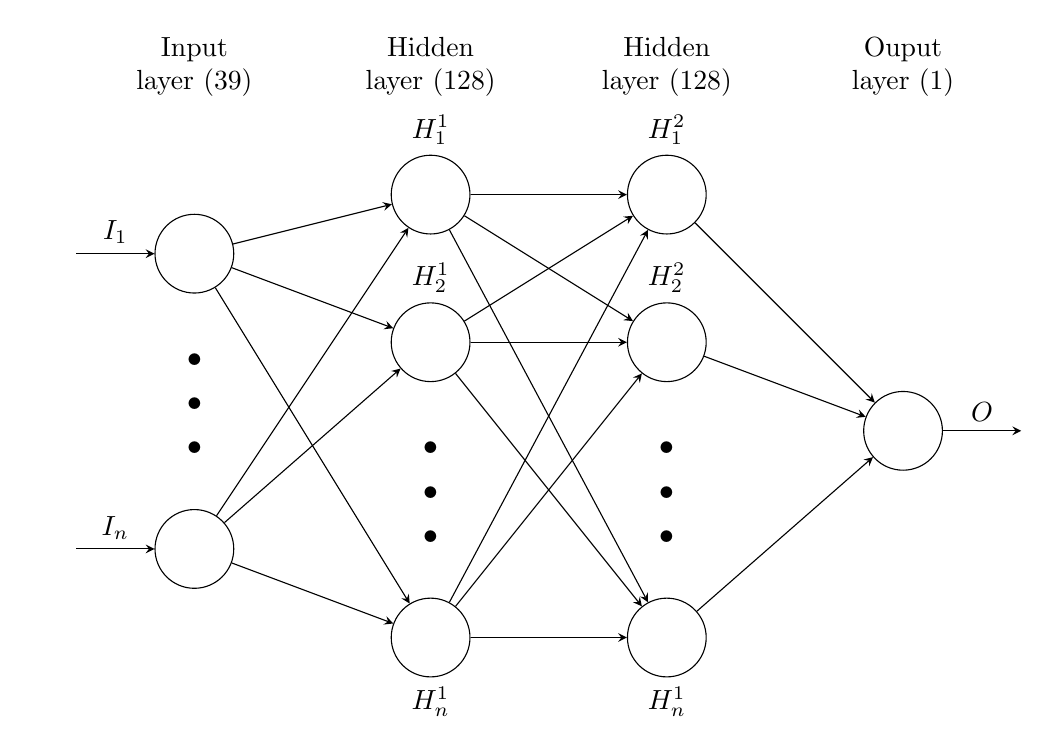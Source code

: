 \tikzset{%
  every neuron/.style={
    circle,
    draw,
    minimum size=1cm
  },
  neuron missing/.style={
    draw=none, 
    scale=4,
    text height=0.333cm,
    execute at begin node=\color{black}$\vdots$
  },
}

\begin{tikzpicture}[x=1.5cm, y=1.5cm, >=stealth]

% Draw neurons
\foreach \m/\l [count=\y] in {1,missing,2}
  \node [every neuron/.try, neuron \m/.try] (input-\m) at (0,2-\y*1.25) {};

\foreach \m [count=\y] in {1,2,missing,3}
  \node [every neuron/.try, neuron \m/.try ] (hidden1-\m) at (2,2.5-\y*1.25) {};

\foreach \m [count=\y] in {1,2,missing,3}
  \node [every neuron/.try, neuron \m/.try ] (hidden2-\m) at (4,2.5-\y*1.25) {};

\node [every neuron/.try, neuron 1/.try] (output) at (6,-0.75) {};

% Input arrows + labels
\foreach \l [count=\i] in {1,n}
  \draw [<-] (input-\i) -- ++(-1,0)
    node [above, midway] {$I_\l$};

% hidden layers
\foreach \l [count=\i] in {1,2}
  \node [above] at (hidden1-\i.north) {$H_\l^1$};

\node [below] at (hidden1-3.south) {$H_n^1$};

\foreach \l [count=\i] in {1,2}
  \node [above] at (hidden2-\i.north) {$H_\l^2$};

\node [below] at (hidden2-3.south) {$H_n^1$};


% output arrows + labels
  \draw [->] (output) -- ++(1,0)
    node [above, midway] {$O$};

% links between layers' neuros
\foreach \i in {1,2}
  \foreach \j in {1,...,3}
    \draw [->] (input-\i) -- (hidden1-\j);

\foreach \i in {1,...,3}
  \foreach \j in {1,...,3}
    \draw [->] (hidden1-\i) -- (hidden2-\j);

\foreach \i in {1,...,3}
    \draw [->] (hidden2-\i) -- (output);

% headers
\foreach \l/\s [count=\x from 0] in {Input/39, Hidden/128, Hidden/128, Ouput/1}
  \node [align=center, above] at (\x*2,2) {\l \\ layer (\s)};

\end{tikzpicture}
